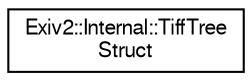 digraph "Graphical Class Hierarchy"
{
  edge [fontname="FreeSans",fontsize="10",labelfontname="FreeSans",labelfontsize="10"];
  node [fontname="FreeSans",fontsize="10",shape=record];
  rankdir="LR";
  Node1 [label="Exiv2::Internal::TiffTree\lStruct",height=0.2,width=0.4,color="black", fillcolor="white", style="filled",URL="$structExiv2_1_1Internal_1_1TiffTreeStruct.html",tooltip="Data structure used as a row of the table which describes TIFF trees. Multiple trees are needed as TI..."];
}
